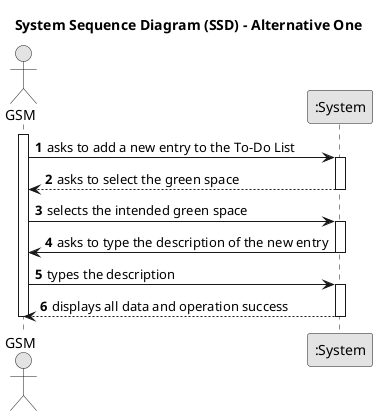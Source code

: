 @startuml
skinparam monochrome true
skinparam packageStyle rectangle
skinparam shadowing false

title System Sequence Diagram (SSD) - Alternative One

autonumber

actor "GSM" as GSM
participant ":System" as System
activate GSM
    GSM -> System : asks to add a new entry to the To-Do List
    activate System
        System --> GSM : asks to select the green space
        deactivate System
    GSM -> System : selects the intended green space
    activate System
        System -> GSM : asks to type the description of the new entry
        deactivate System
    GSM -> System : types the description
    activate System
           System --> GSM : displays all data and operation success
           deactivate System
deactivate GSM

@enduml